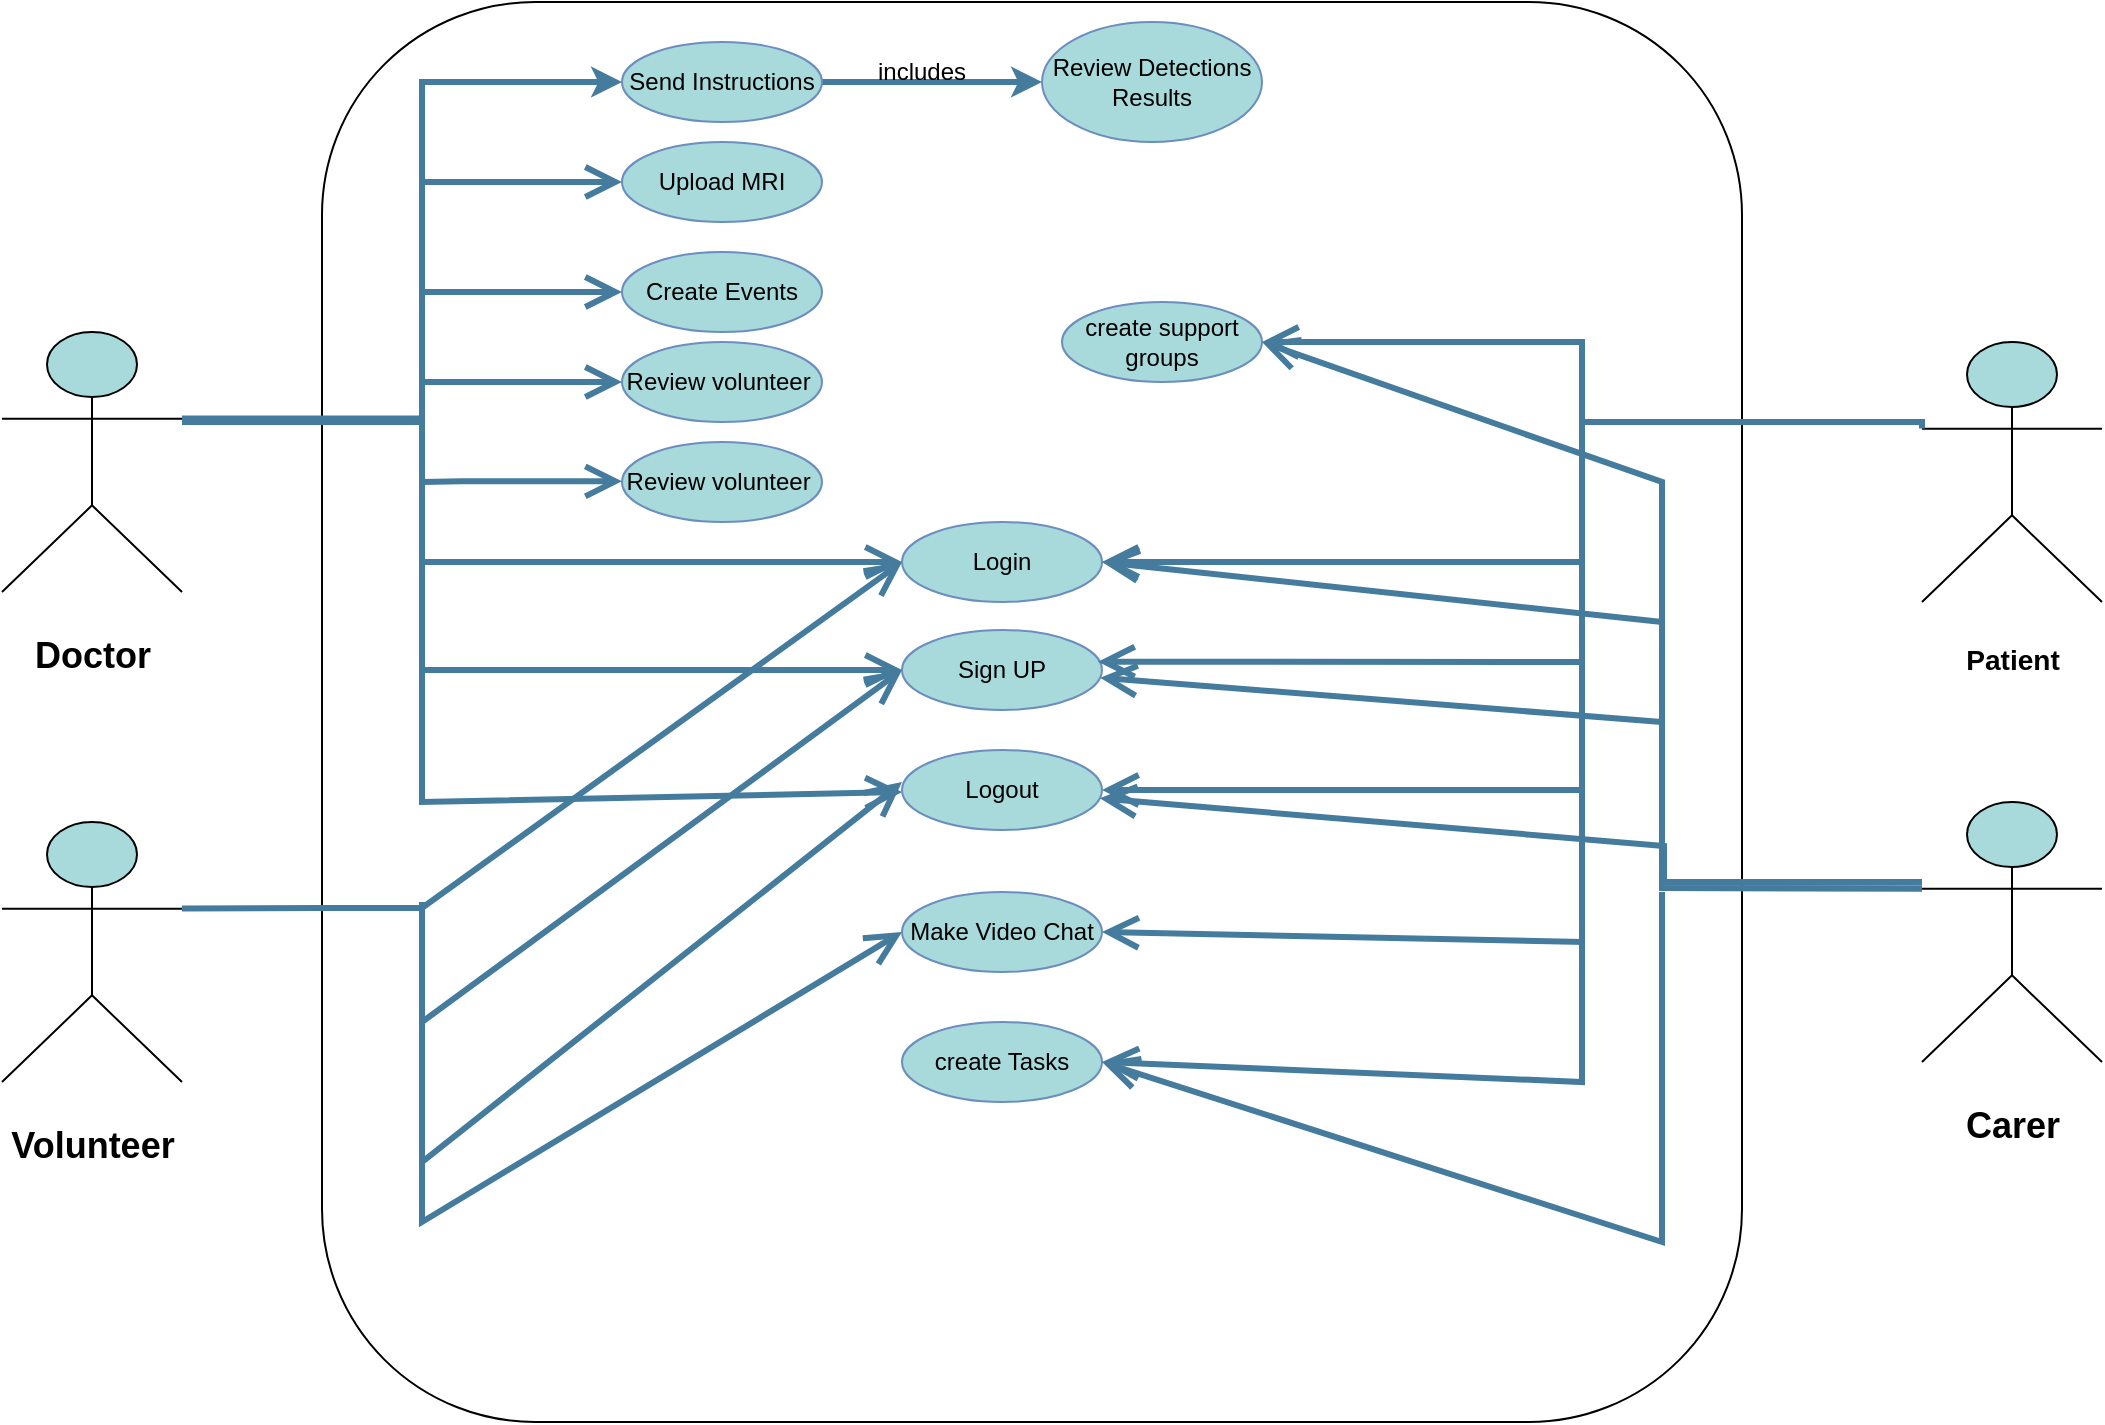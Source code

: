 <mxfile version="20.8.20" type="github">
  <diagram name="Page-1" id="XaOnVoo_b1yvlYfC4CzB">
    <mxGraphModel dx="956" dy="521" grid="1" gridSize="10" guides="1" tooltips="1" connect="1" arrows="1" fold="1" page="1" pageScale="1" pageWidth="1169" pageHeight="827" math="0" shadow="0">
      <root>
        <mxCell id="0" />
        <mxCell id="1" parent="0" />
        <mxCell id="zfQq_avG-bBHoIgWDMuL-9" value="" style="whiteSpace=wrap;html=1;aspect=fixed;rounded=1;" vertex="1" parent="1">
          <mxGeometry x="240" y="40" width="710" height="710" as="geometry" />
        </mxCell>
        <mxCell id="zfQq_avG-bBHoIgWDMuL-10" value="Login" style="ellipse;whiteSpace=wrap;html=1;align=center;rounded=1;fillColor=#A8DADC;strokeColor=#6c8ebf;" vertex="1" parent="1">
          <mxGeometry x="530" y="300" width="100" height="40" as="geometry" />
        </mxCell>
        <mxCell id="zfQq_avG-bBHoIgWDMuL-11" value="Sign UP" style="ellipse;whiteSpace=wrap;html=1;align=center;rounded=1;fillColor=#A8DADC;strokeColor=#6c8ebf;" vertex="1" parent="1">
          <mxGeometry x="530" y="354" width="100" height="40" as="geometry" />
        </mxCell>
        <mxCell id="zfQq_avG-bBHoIgWDMuL-12" value="Logout" style="ellipse;whiteSpace=wrap;html=1;align=center;rounded=1;fillColor=#A8DADC;strokeColor=#6c8ebf;" vertex="1" parent="1">
          <mxGeometry x="530" y="414" width="100" height="40" as="geometry" />
        </mxCell>
        <mxCell id="zfQq_avG-bBHoIgWDMuL-13" value="Upload MRI" style="ellipse;whiteSpace=wrap;html=1;align=center;rounded=1;fillColor=#A8DADC;strokeColor=#6c8ebf;" vertex="1" parent="1">
          <mxGeometry x="390" y="110" width="100" height="40" as="geometry" />
        </mxCell>
        <mxCell id="zfQq_avG-bBHoIgWDMuL-17" value="" style="edgeStyle=orthogonalEdgeStyle;rounded=0;orthogonalLoop=1;jettySize=auto;html=1;strokeColor=#457B9D;strokeWidth=3;" edge="1" parent="1" source="zfQq_avG-bBHoIgWDMuL-14" target="zfQq_avG-bBHoIgWDMuL-16">
          <mxGeometry relative="1" as="geometry">
            <Array as="points">
              <mxPoint x="560" y="80" />
              <mxPoint x="560" y="80" />
            </Array>
          </mxGeometry>
        </mxCell>
        <mxCell id="zfQq_avG-bBHoIgWDMuL-14" value="Send Instructions" style="ellipse;whiteSpace=wrap;html=1;align=center;rounded=1;fillColor=#A8DADC;strokeColor=#6c8ebf;" vertex="1" parent="1">
          <mxGeometry x="390" y="60" width="100" height="40" as="geometry" />
        </mxCell>
        <mxCell id="zfQq_avG-bBHoIgWDMuL-15" value="Create Events" style="ellipse;whiteSpace=wrap;html=1;align=center;rounded=1;fillColor=#A8DADC;strokeColor=#6c8ebf;" vertex="1" parent="1">
          <mxGeometry x="390" y="165" width="100" height="40" as="geometry" />
        </mxCell>
        <mxCell id="zfQq_avG-bBHoIgWDMuL-16" value="Review Detections Results" style="ellipse;whiteSpace=wrap;html=1;align=center;rounded=1;fillColor=#A8DADC;strokeColor=#6c8ebf;" vertex="1" parent="1">
          <mxGeometry x="600" y="50" width="110" height="60" as="geometry" />
        </mxCell>
        <mxCell id="zfQq_avG-bBHoIgWDMuL-18" value="includes" style="text;strokeColor=none;align=center;fillColor=none;html=1;verticalAlign=middle;whiteSpace=wrap;rounded=0;" vertex="1" parent="1">
          <mxGeometry x="510" y="60" width="60" height="30" as="geometry" />
        </mxCell>
        <mxCell id="zfQq_avG-bBHoIgWDMuL-19" value="Review volunteer&amp;nbsp;" style="ellipse;whiteSpace=wrap;html=1;align=center;rounded=1;fillColor=#A8DADC;strokeColor=#6c8ebf;" vertex="1" parent="1">
          <mxGeometry x="390" y="210" width="100" height="40" as="geometry" />
        </mxCell>
        <mxCell id="zfQq_avG-bBHoIgWDMuL-22" style="edgeStyle=orthogonalEdgeStyle;rounded=0;orthogonalLoop=1;jettySize=auto;html=1;exitX=1;exitY=0.333;exitDx=0;exitDy=0;exitPerimeter=0;strokeColor=#457B9D;strokeWidth=3;entryX=0;entryY=0.5;entryDx=0;entryDy=0;" edge="1" parent="1" source="zfQq_avG-bBHoIgWDMuL-21" target="zfQq_avG-bBHoIgWDMuL-14">
          <mxGeometry relative="1" as="geometry">
            <mxPoint x="360" y="80" as="targetPoint" />
            <Array as="points">
              <mxPoint x="290" y="248" />
              <mxPoint x="290" y="80" />
            </Array>
          </mxGeometry>
        </mxCell>
        <mxCell id="zfQq_avG-bBHoIgWDMuL-21" value="&lt;h2&gt;&lt;b&gt;Doctor&lt;/b&gt;&lt;/h2&gt;" style="shape=umlActor;verticalLabelPosition=bottom;verticalAlign=top;html=1;fillColor=#A8DADC;" vertex="1" parent="1">
          <mxGeometry x="80" y="205" width="90" height="130" as="geometry" />
        </mxCell>
        <mxCell id="zfQq_avG-bBHoIgWDMuL-23" value="" style="endArrow=open;endFill=1;endSize=12;html=1;rounded=0;strokeColor=#457B9D;strokeWidth=3;entryX=0;entryY=0.5;entryDx=0;entryDy=0;" edge="1" parent="1" target="zfQq_avG-bBHoIgWDMuL-13">
          <mxGeometry width="160" relative="1" as="geometry">
            <mxPoint x="170" y="250" as="sourcePoint" />
            <mxPoint x="330" y="250" as="targetPoint" />
            <Array as="points">
              <mxPoint x="290" y="250" />
              <mxPoint x="290" y="130" />
            </Array>
          </mxGeometry>
        </mxCell>
        <mxCell id="zfQq_avG-bBHoIgWDMuL-24" value="" style="endArrow=open;endFill=1;endSize=12;html=1;rounded=0;strokeColor=#457B9D;strokeWidth=3;entryX=0;entryY=0.5;entryDx=0;entryDy=0;" edge="1" parent="1" target="zfQq_avG-bBHoIgWDMuL-15">
          <mxGeometry width="160" relative="1" as="geometry">
            <mxPoint x="240" y="250" as="sourcePoint" />
            <mxPoint x="310" y="369.5" as="targetPoint" />
            <Array as="points">
              <mxPoint x="240" y="250" />
              <mxPoint x="290" y="250" />
              <mxPoint x="290" y="185" />
            </Array>
          </mxGeometry>
        </mxCell>
        <mxCell id="zfQq_avG-bBHoIgWDMuL-25" value="" style="endArrow=open;endFill=1;endSize=12;html=1;rounded=0;strokeColor=#457B9D;strokeWidth=3;entryX=0;entryY=0.5;entryDx=0;entryDy=0;" edge="1" parent="1" target="zfQq_avG-bBHoIgWDMuL-19">
          <mxGeometry width="160" relative="1" as="geometry">
            <mxPoint x="240" y="250" as="sourcePoint" />
            <mxPoint x="310" y="419.5" as="targetPoint" />
            <Array as="points">
              <mxPoint x="290" y="250" />
              <mxPoint x="290" y="230" />
            </Array>
          </mxGeometry>
        </mxCell>
        <mxCell id="zfQq_avG-bBHoIgWDMuL-26" value="" style="endArrow=open;endFill=1;endSize=12;html=1;rounded=0;strokeColor=#457B9D;strokeWidth=3;entryX=0;entryY=0.5;entryDx=0;entryDy=0;startArrow=none;" edge="1" parent="1" target="zfQq_avG-bBHoIgWDMuL-10">
          <mxGeometry width="160" relative="1" as="geometry">
            <mxPoint x="290" y="250" as="sourcePoint" />
            <mxPoint x="535" y="89.5" as="targetPoint" />
            <Array as="points">
              <mxPoint x="290" y="250" />
              <mxPoint x="290" y="320" />
            </Array>
          </mxGeometry>
        </mxCell>
        <mxCell id="zfQq_avG-bBHoIgWDMuL-28" value="" style="endArrow=open;endFill=1;endSize=12;html=1;rounded=0;strokeColor=#457B9D;strokeWidth=3;" edge="1" parent="1" target="zfQq_avG-bBHoIgWDMuL-12">
          <mxGeometry width="160" relative="1" as="geometry">
            <mxPoint x="250" y="250" as="sourcePoint" />
            <mxPoint x="535" y="190" as="targetPoint" />
            <Array as="points">
              <mxPoint x="250" y="250" />
              <mxPoint x="290" y="250" />
              <mxPoint x="290" y="440" />
            </Array>
          </mxGeometry>
        </mxCell>
        <mxCell id="zfQq_avG-bBHoIgWDMuL-29" value="Make Video Chat" style="ellipse;whiteSpace=wrap;html=1;align=center;rounded=1;fillColor=#A8DADC;strokeColor=#6c8ebf;" vertex="1" parent="1">
          <mxGeometry x="530" y="485" width="100" height="40" as="geometry" />
        </mxCell>
        <mxCell id="zfQq_avG-bBHoIgWDMuL-32" value="create Tasks" style="ellipse;whiteSpace=wrap;html=1;align=center;rounded=1;fillColor=#A8DADC;strokeColor=#6c8ebf;" vertex="1" parent="1">
          <mxGeometry x="530" y="550" width="100" height="40" as="geometry" />
        </mxCell>
        <mxCell id="zfQq_avG-bBHoIgWDMuL-34" value="create support groups" style="ellipse;whiteSpace=wrap;html=1;align=center;rounded=1;fillColor=#A8DADC;strokeColor=#6c8ebf;" vertex="1" parent="1">
          <mxGeometry x="610" y="190" width="100" height="40" as="geometry" />
        </mxCell>
        <mxCell id="zfQq_avG-bBHoIgWDMuL-35" value="&lt;h3&gt;&lt;b&gt;Patient&lt;/b&gt;&lt;/h3&gt;" style="shape=umlActor;verticalLabelPosition=bottom;verticalAlign=top;html=1;fillColor=#A8DADC;" vertex="1" parent="1">
          <mxGeometry x="1040" y="210" width="90" height="130" as="geometry" />
        </mxCell>
        <mxCell id="zfQq_avG-bBHoIgWDMuL-38" value="&lt;h2&gt;&lt;b&gt;Carer&lt;/b&gt;&lt;/h2&gt;" style="shape=umlActor;verticalLabelPosition=bottom;verticalAlign=top;html=1;fillColor=#A8DADC;" vertex="1" parent="1">
          <mxGeometry x="1040" y="440" width="90" height="130" as="geometry" />
        </mxCell>
        <mxCell id="zfQq_avG-bBHoIgWDMuL-39" value="&lt;h2&gt;&lt;b&gt;Volunteer&lt;/b&gt;&lt;/h2&gt;" style="shape=umlActor;verticalLabelPosition=bottom;verticalAlign=top;html=1;fillColor=#A8DADC;" vertex="1" parent="1">
          <mxGeometry x="80" y="450" width="90" height="130" as="geometry" />
        </mxCell>
        <mxCell id="zfQq_avG-bBHoIgWDMuL-47" value="" style="endArrow=open;endFill=1;endSize=12;html=1;rounded=0;strokeColor=#457B9D;strokeWidth=3;entryX=0;entryY=0.5;entryDx=0;entryDy=0;" edge="1" parent="1">
          <mxGeometry width="160" relative="1" as="geometry">
            <mxPoint x="290" y="250" as="sourcePoint" />
            <mxPoint x="530" y="374" as="targetPoint" />
            <Array as="points">
              <mxPoint x="290" y="304" />
              <mxPoint x="290" y="374" />
            </Array>
          </mxGeometry>
        </mxCell>
        <mxCell id="zfQq_avG-bBHoIgWDMuL-49" value="" style="endArrow=open;endFill=1;endSize=12;html=1;rounded=0;strokeColor=#457B9D;strokeWidth=3;exitX=1;exitY=0.333;exitDx=0;exitDy=0;exitPerimeter=0;entryX=0;entryY=0.5;entryDx=0;entryDy=0;" edge="1" parent="1" source="zfQq_avG-bBHoIgWDMuL-39" target="zfQq_avG-bBHoIgWDMuL-10">
          <mxGeometry width="160" relative="1" as="geometry">
            <mxPoint x="170" y="430" as="sourcePoint" />
            <mxPoint x="450" y="615" as="targetPoint" />
            <Array as="points">
              <mxPoint x="240" y="493" />
              <mxPoint x="290" y="493" />
            </Array>
          </mxGeometry>
        </mxCell>
        <mxCell id="zfQq_avG-bBHoIgWDMuL-50" value="" style="endArrow=open;endFill=1;endSize=12;html=1;rounded=0;strokeColor=#457B9D;strokeWidth=3;entryX=0;entryY=0.5;entryDx=0;entryDy=0;" edge="1" parent="1" target="zfQq_avG-bBHoIgWDMuL-11">
          <mxGeometry width="160" relative="1" as="geometry">
            <mxPoint x="290" y="500" as="sourcePoint" />
            <mxPoint x="530" y="377" as="targetPoint" />
            <Array as="points">
              <mxPoint x="290" y="490" />
              <mxPoint x="290" y="550" />
            </Array>
          </mxGeometry>
        </mxCell>
        <mxCell id="zfQq_avG-bBHoIgWDMuL-52" value="" style="endArrow=none;endFill=1;endSize=12;html=1;rounded=0;strokeColor=#457B9D;strokeWidth=3;" edge="1" parent="1">
          <mxGeometry width="160" relative="1" as="geometry">
            <mxPoint x="240" y="250" as="sourcePoint" />
            <mxPoint x="290" y="250" as="targetPoint" />
            <Array as="points" />
          </mxGeometry>
        </mxCell>
        <mxCell id="zfQq_avG-bBHoIgWDMuL-30" value="Review volunteer&amp;nbsp;" style="ellipse;whiteSpace=wrap;html=1;align=center;rounded=1;fillColor=#A8DADC;strokeColor=#6c8ebf;" vertex="1" parent="1">
          <mxGeometry x="390" y="260" width="100" height="40" as="geometry" />
        </mxCell>
        <mxCell id="zfQq_avG-bBHoIgWDMuL-53" value="" style="endArrow=open;endFill=1;endSize=12;html=1;rounded=0;strokeColor=#457B9D;strokeWidth=3;" edge="1" parent="1">
          <mxGeometry width="160" relative="1" as="geometry">
            <mxPoint x="290" y="280" as="sourcePoint" />
            <mxPoint x="390" y="279.67" as="targetPoint" />
            <Array as="points">
              <mxPoint x="310" y="279.67" />
            </Array>
          </mxGeometry>
        </mxCell>
        <mxCell id="zfQq_avG-bBHoIgWDMuL-54" value="" style="endArrow=open;endFill=1;endSize=12;html=1;rounded=0;strokeColor=#457B9D;strokeWidth=3;entryX=0;entryY=0.4;entryDx=0;entryDy=0;entryPerimeter=0;" edge="1" parent="1" target="zfQq_avG-bBHoIgWDMuL-12">
          <mxGeometry width="160" relative="1" as="geometry">
            <mxPoint x="290" y="580" as="sourcePoint" />
            <mxPoint x="530" y="440" as="targetPoint" />
            <Array as="points">
              <mxPoint x="290" y="550" />
              <mxPoint x="290" y="620" />
            </Array>
          </mxGeometry>
        </mxCell>
        <mxCell id="zfQq_avG-bBHoIgWDMuL-56" value="" style="endArrow=open;endFill=1;endSize=12;html=1;rounded=0;strokeColor=#457B9D;strokeWidth=3;entryX=0;entryY=0.5;entryDx=0;entryDy=0;" edge="1" parent="1" target="zfQq_avG-bBHoIgWDMuL-29">
          <mxGeometry width="160" relative="1" as="geometry">
            <mxPoint x="290" y="620" as="sourcePoint" />
            <mxPoint x="530" y="530" as="targetPoint" />
            <Array as="points">
              <mxPoint x="290" y="650" />
            </Array>
          </mxGeometry>
        </mxCell>
        <mxCell id="zfQq_avG-bBHoIgWDMuL-57" value="" style="endArrow=open;endFill=1;endSize=12;html=1;rounded=0;strokeColor=#457B9D;strokeWidth=3;entryX=1;entryY=0.5;entryDx=0;entryDy=0;exitX=0;exitY=0.333;exitDx=0;exitDy=0;exitPerimeter=0;" edge="1" parent="1" source="zfQq_avG-bBHoIgWDMuL-35" target="zfQq_avG-bBHoIgWDMuL-34">
          <mxGeometry width="160" relative="1" as="geometry">
            <mxPoint x="800" y="440" as="sourcePoint" />
            <mxPoint x="1040" y="290" as="targetPoint" />
            <Array as="points">
              <mxPoint x="1040" y="250" />
              <mxPoint x="870" y="250" />
              <mxPoint x="870" y="210" />
            </Array>
          </mxGeometry>
        </mxCell>
        <mxCell id="zfQq_avG-bBHoIgWDMuL-58" value="" style="endArrow=open;endFill=1;endSize=12;html=1;rounded=0;strokeColor=#457B9D;strokeWidth=3;entryX=1;entryY=0.5;entryDx=0;entryDy=0;" edge="1" parent="1" target="zfQq_avG-bBHoIgWDMuL-10">
          <mxGeometry width="160" relative="1" as="geometry">
            <mxPoint x="870" y="250" as="sourcePoint" />
            <mxPoint x="900" y="390" as="targetPoint" />
            <Array as="points">
              <mxPoint x="870" y="320" />
            </Array>
          </mxGeometry>
        </mxCell>
        <mxCell id="zfQq_avG-bBHoIgWDMuL-59" value="" style="endArrow=open;endFill=1;endSize=12;html=1;rounded=0;strokeColor=#457B9D;strokeWidth=3;entryX=0.98;entryY=0.396;entryDx=0;entryDy=0;entryPerimeter=0;" edge="1" parent="1" target="zfQq_avG-bBHoIgWDMuL-11">
          <mxGeometry width="160" relative="1" as="geometry">
            <mxPoint x="870" y="310" as="sourcePoint" />
            <mxPoint x="630" y="380" as="targetPoint" />
            <Array as="points">
              <mxPoint x="870" y="370" />
            </Array>
          </mxGeometry>
        </mxCell>
        <mxCell id="zfQq_avG-bBHoIgWDMuL-60" value="" style="endArrow=open;endFill=1;endSize=12;html=1;rounded=0;strokeColor=#457B9D;strokeWidth=3;" edge="1" parent="1" target="zfQq_avG-bBHoIgWDMuL-12">
          <mxGeometry width="160" relative="1" as="geometry">
            <mxPoint x="870" y="370" as="sourcePoint" />
            <mxPoint x="620" y="430" as="targetPoint" />
            <Array as="points">
              <mxPoint x="870" y="434" />
            </Array>
          </mxGeometry>
        </mxCell>
        <mxCell id="zfQq_avG-bBHoIgWDMuL-61" value="" style="endArrow=open;endFill=1;endSize=12;html=1;rounded=0;strokeColor=#457B9D;strokeWidth=3;entryX=1;entryY=0.5;entryDx=0;entryDy=0;" edge="1" parent="1" target="zfQq_avG-bBHoIgWDMuL-29">
          <mxGeometry width="160" relative="1" as="geometry">
            <mxPoint x="870" y="430" as="sourcePoint" />
            <mxPoint x="630" y="494" as="targetPoint" />
            <Array as="points">
              <mxPoint x="870" y="510" />
            </Array>
          </mxGeometry>
        </mxCell>
        <mxCell id="zfQq_avG-bBHoIgWDMuL-62" value="" style="endArrow=open;endFill=1;endSize=12;html=1;rounded=0;strokeColor=#457B9D;strokeWidth=3;" edge="1" parent="1">
          <mxGeometry width="160" relative="1" as="geometry">
            <mxPoint x="870" y="500" as="sourcePoint" />
            <mxPoint x="630" y="570" as="targetPoint" />
            <Array as="points">
              <mxPoint x="870" y="580" />
            </Array>
          </mxGeometry>
        </mxCell>
        <mxCell id="zfQq_avG-bBHoIgWDMuL-63" value="" style="endArrow=open;endFill=1;endSize=12;html=1;rounded=0;strokeColor=#457B9D;strokeWidth=3;exitX=0;exitY=0.333;exitDx=0;exitDy=0;exitPerimeter=0;" edge="1" parent="1" source="zfQq_avG-bBHoIgWDMuL-38">
          <mxGeometry width="160" relative="1" as="geometry">
            <mxPoint x="980" y="470" as="sourcePoint" />
            <mxPoint x="710" y="210" as="targetPoint" />
            <Array as="points">
              <mxPoint x="910" y="483" />
              <mxPoint x="910" y="280" />
            </Array>
          </mxGeometry>
        </mxCell>
        <mxCell id="zfQq_avG-bBHoIgWDMuL-64" value="" style="endArrow=open;endFill=1;endSize=12;html=1;rounded=0;strokeColor=#457B9D;strokeWidth=3;entryX=1;entryY=0.5;entryDx=0;entryDy=0;exitX=0;exitY=0.333;exitDx=0;exitDy=0;exitPerimeter=0;" edge="1" parent="1" source="zfQq_avG-bBHoIgWDMuL-38" target="zfQq_avG-bBHoIgWDMuL-10">
          <mxGeometry width="160" relative="1" as="geometry">
            <mxPoint x="910" y="370" as="sourcePoint" />
            <mxPoint x="900" y="390" as="targetPoint" />
            <Array as="points">
              <mxPoint x="910" y="483" />
              <mxPoint x="910" y="350" />
            </Array>
          </mxGeometry>
        </mxCell>
        <mxCell id="zfQq_avG-bBHoIgWDMuL-65" value="" style="endArrow=open;endFill=1;endSize=12;html=1;rounded=0;strokeColor=#457B9D;strokeWidth=3;exitX=0;exitY=0.308;exitDx=0;exitDy=0;exitPerimeter=0;" edge="1" parent="1" source="zfQq_avG-bBHoIgWDMuL-38" target="zfQq_avG-bBHoIgWDMuL-11">
          <mxGeometry width="160" relative="1" as="geometry">
            <mxPoint x="1040" y="490" as="sourcePoint" />
            <mxPoint x="630" y="332" as="targetPoint" />
            <Array as="points">
              <mxPoint x="980" y="480" />
              <mxPoint x="910" y="480" />
              <mxPoint x="910" y="400" />
            </Array>
          </mxGeometry>
        </mxCell>
        <mxCell id="zfQq_avG-bBHoIgWDMuL-66" value="" style="endArrow=open;endFill=1;endSize=12;html=1;rounded=0;strokeColor=#457B9D;strokeWidth=3;" edge="1" parent="1" target="zfQq_avG-bBHoIgWDMuL-12">
          <mxGeometry width="160" relative="1" as="geometry">
            <mxPoint x="1040" y="480" as="sourcePoint" />
            <mxPoint x="630" y="440" as="targetPoint" />
            <Array as="points">
              <mxPoint x="950" y="480" />
              <mxPoint x="911" y="480" />
              <mxPoint x="911" y="462" />
            </Array>
          </mxGeometry>
        </mxCell>
        <mxCell id="zfQq_avG-bBHoIgWDMuL-68" value="" style="endArrow=open;endFill=1;endSize=12;html=1;rounded=0;strokeColor=#457B9D;strokeWidth=3;entryX=1;entryY=0.5;entryDx=0;entryDy=0;" edge="1" parent="1" target="zfQq_avG-bBHoIgWDMuL-32">
          <mxGeometry width="160" relative="1" as="geometry">
            <mxPoint x="910" y="485" as="sourcePoint" />
            <mxPoint x="670" y="555" as="targetPoint" />
            <Array as="points">
              <mxPoint x="910" y="660" />
            </Array>
          </mxGeometry>
        </mxCell>
      </root>
    </mxGraphModel>
  </diagram>
</mxfile>
